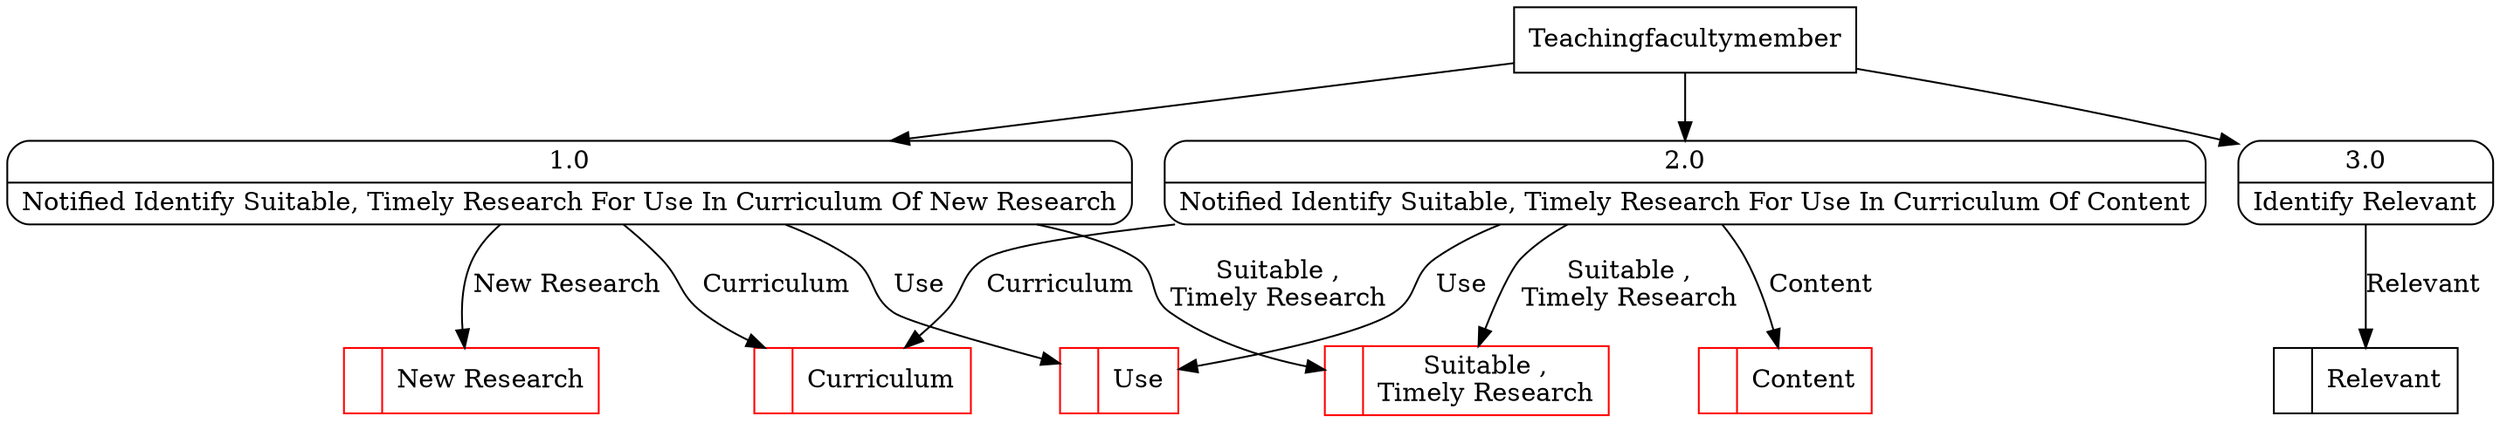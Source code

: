 digraph dfd2{ 
node[shape=record]
200 [label="<f0>  |<f1> New Research " color=red];
201 [label="<f0>  |<f1> Content " color=red];
202 [label="<f0>  |<f1> Suitable ,\nTimely Research " color=red];
203 [label="<f0>  |<f1> Relevant " ];
204 [label="<f0>  |<f1> Use " color=red];
205 [label="<f0>  |<f1> Curriculum " color=red];
206 [label="Teachingfacultymember" shape=box];
207 [label="{<f0> 1.0|<f1> Notified Identify Suitable, Timely Research For Use In Curriculum Of New Research }" shape=Mrecord];
208 [label="{<f0> 2.0|<f1> Notified Identify Suitable, Timely Research For Use In Curriculum Of Content }" shape=Mrecord];
209 [label="{<f0> 3.0|<f1> Identify Relevant }" shape=Mrecord];
206 -> 207
206 -> 208
206 -> 209
207 -> 202 [label="Suitable ,\nTimely Research"]
207 -> 204 [label="Use"]
207 -> 205 [label="Curriculum"]
207 -> 200 [label="New Research"]
208 -> 201 [label="Content"]
208 -> 202 [label="Suitable ,\nTimely Research"]
208 -> 204 [label="Use"]
208 -> 205 [label="Curriculum"]
209 -> 203 [label="Relevant"]
}